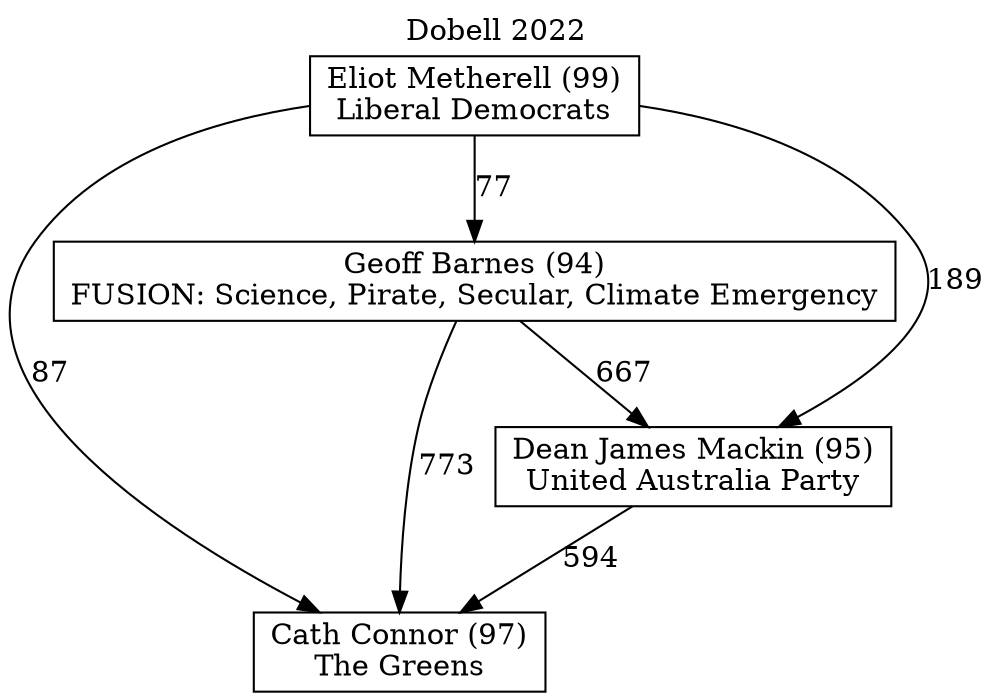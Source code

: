 // House preference flow
digraph "Cath Connor (97)_Dobell_2022" {
	graph [label="Dobell 2022" labelloc=t mclimit=10]
	node [shape=box]
	"Cath Connor (97)" [label="Cath Connor (97)
The Greens"]
	"Geoff Barnes (94)" [label="Geoff Barnes (94)
FUSION: Science, Pirate, Secular, Climate Emergency"]
	"Eliot Metherell (99)" [label="Eliot Metherell (99)
Liberal Democrats"]
	"Dean James Mackin (95)" [label="Dean James Mackin (95)
United Australia Party"]
	"Dean James Mackin (95)" -> "Cath Connor (97)" [label=594]
	"Eliot Metherell (99)" -> "Geoff Barnes (94)" [label=77]
	"Geoff Barnes (94)" -> "Dean James Mackin (95)" [label=667]
	"Eliot Metherell (99)" -> "Cath Connor (97)" [label=87]
	"Eliot Metherell (99)" -> "Dean James Mackin (95)" [label=189]
	"Geoff Barnes (94)" -> "Cath Connor (97)" [label=773]
}
